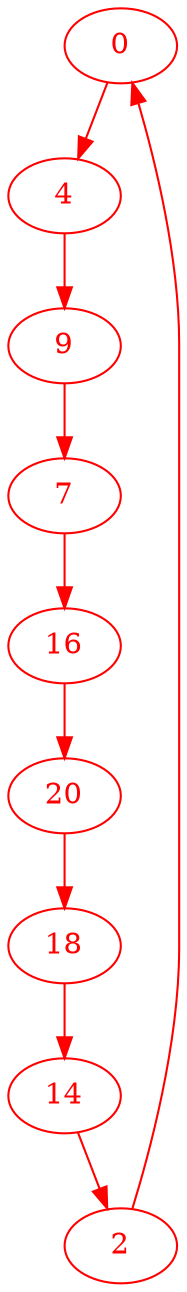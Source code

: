 digraph g{
node [color = red, fontcolor=red]; 0 2 4 7 9 14 16 18 20 ;
0 -> 4 [color=red] ;
2 -> 0 [color=red] ;
4 -> 9 [color=red] ;
7 -> 16 [color=red] ;
9 -> 7 [color=red] ;
14 -> 2 [color=red] ;
16 -> 20 [color=red] ;
18 -> 14 [color=red] ;
20 -> 18 [color=red] ;
}